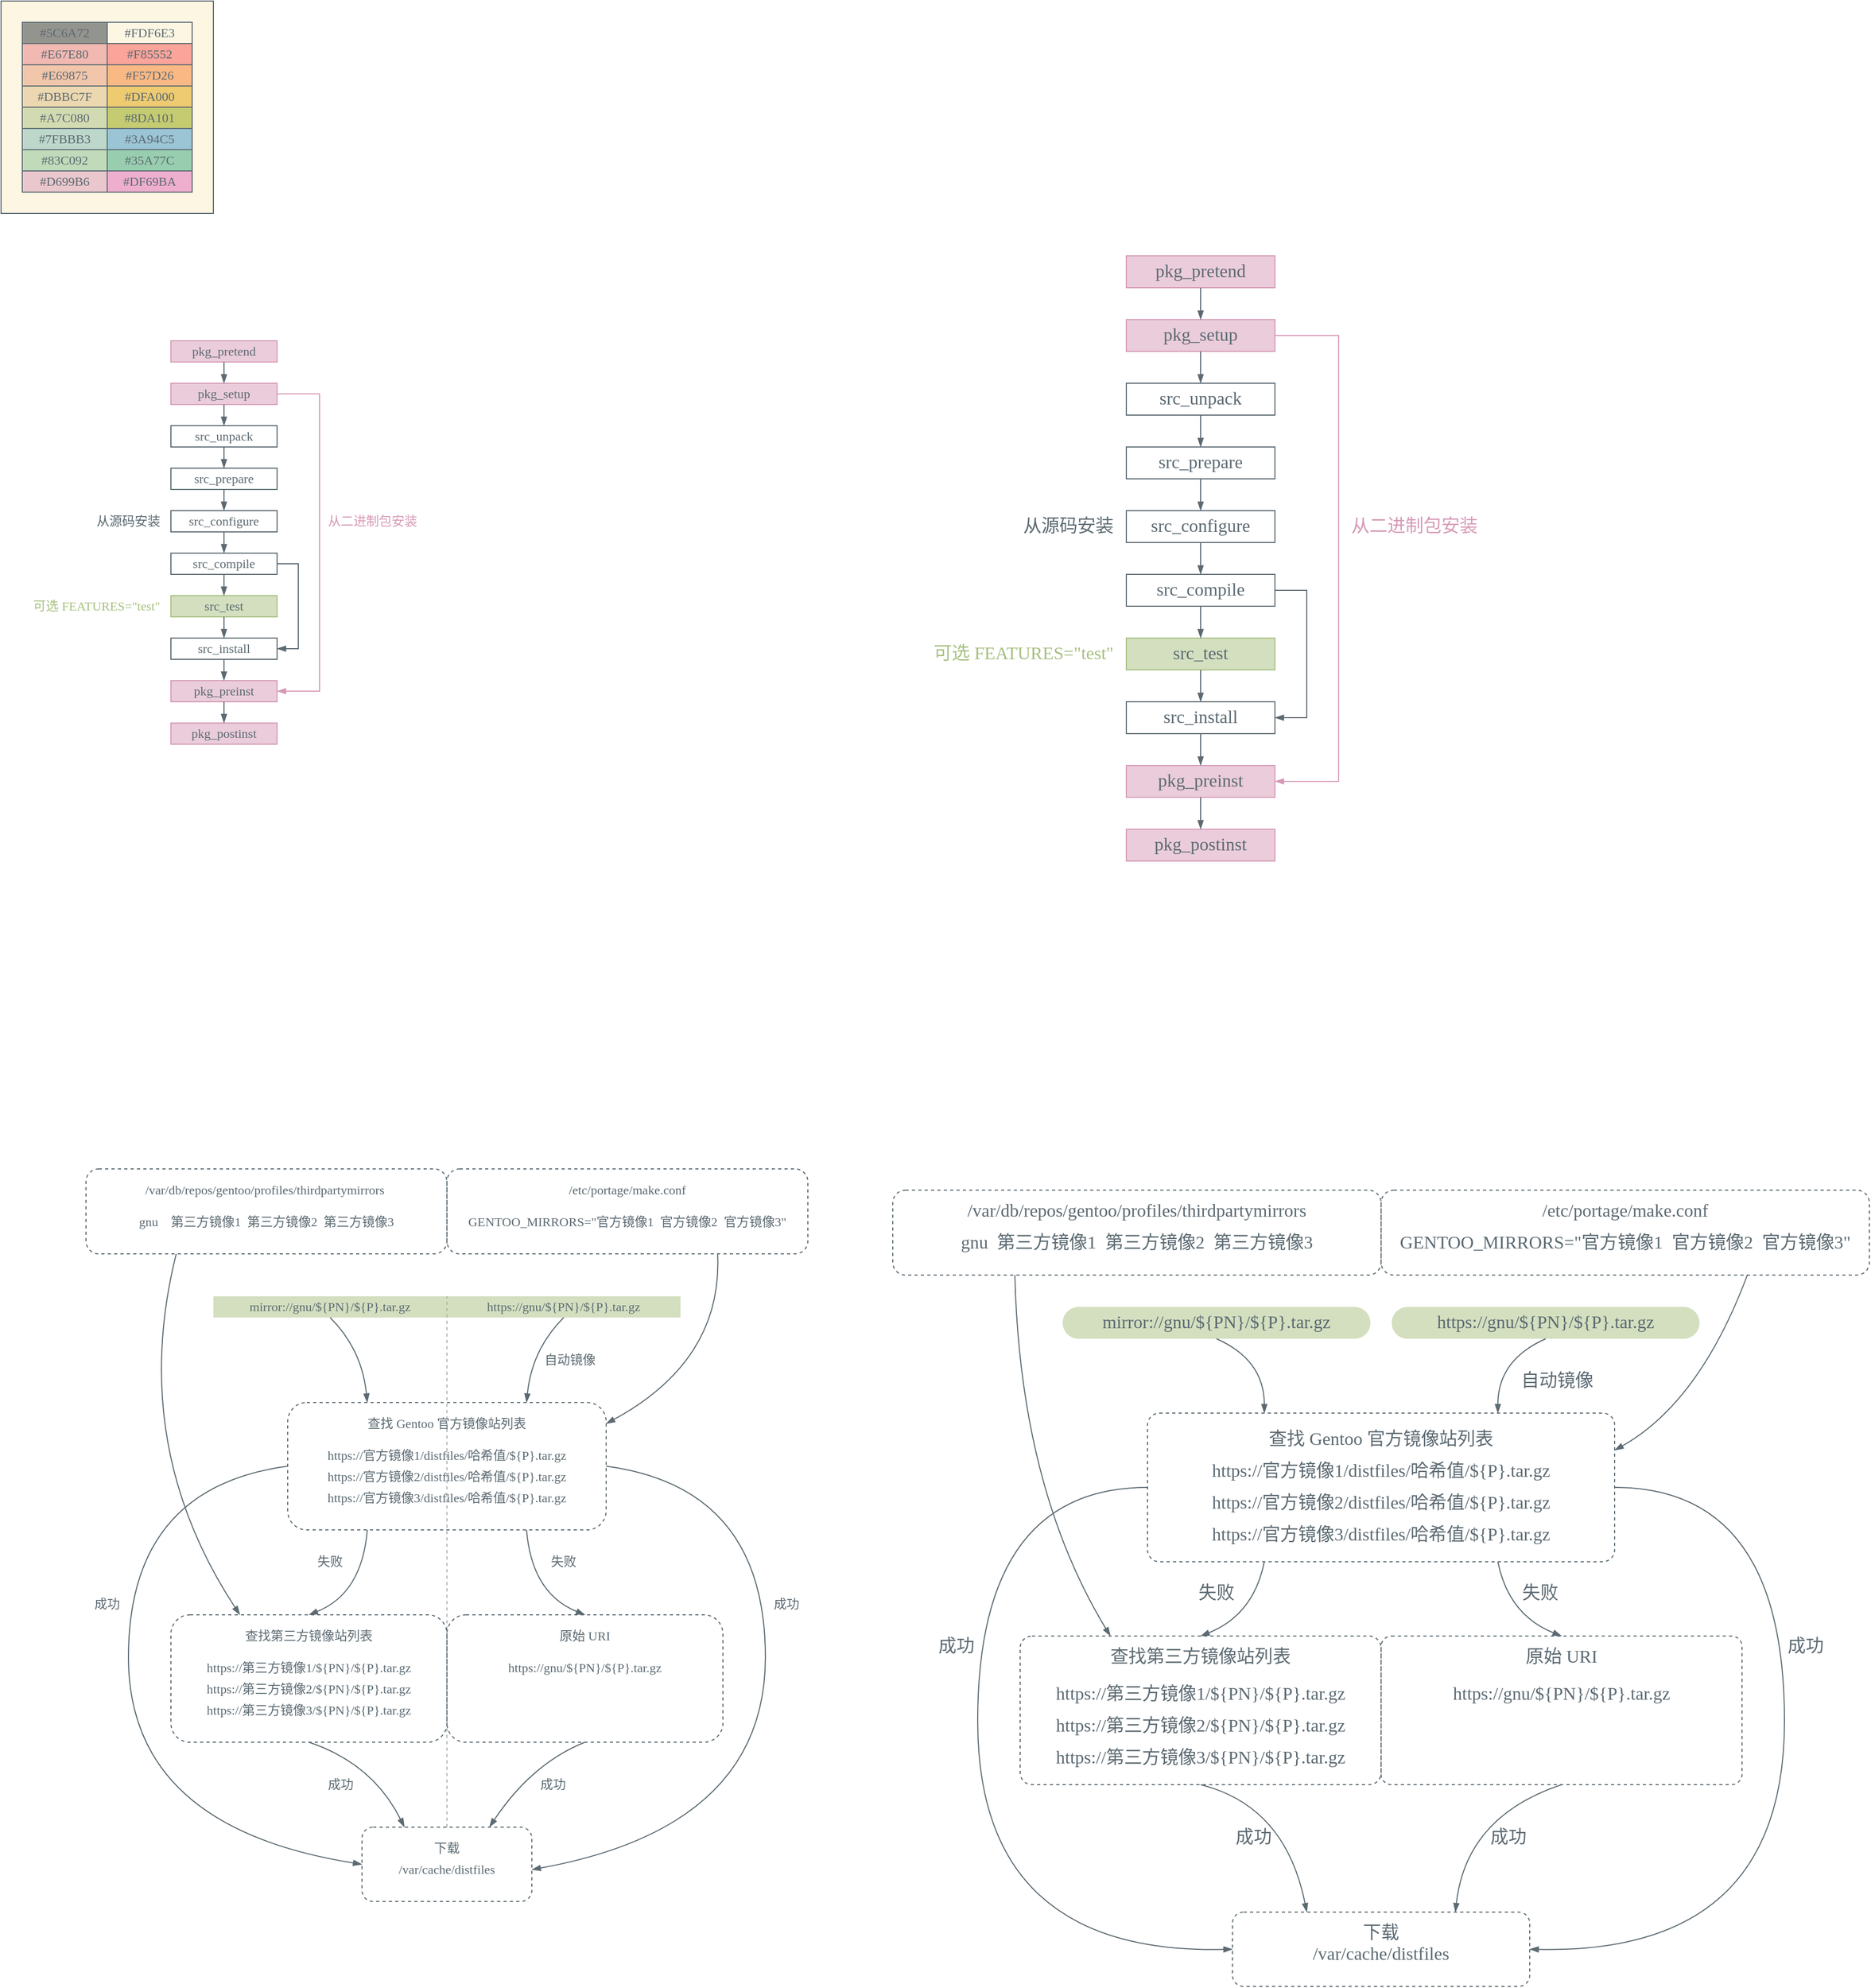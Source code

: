 <mxfile version="28.2.5">
  <diagram name="Page-1" id="5N1QG-RuHGxLHV1p5bVp">
    <mxGraphModel dx="1783" dy="1259" grid="1" gridSize="10" guides="1" tooltips="1" connect="1" arrows="1" fold="1" page="1" pageScale="1" pageWidth="850" pageHeight="1100" math="0" shadow="0">
      <root>
        <mxCell id="0" />
        <mxCell id="1" parent="0" />
        <mxCell id="IIhxucQyxCLIzyVxTza_-41" value="" style="endArrow=none;html=1;rounded=0;dashed=1;strokeColor=#5C6A72;strokeOpacity=50;entryX=0;entryY=0;entryDx=0;entryDy=0;exitX=0.5;exitY=0;exitDx=0;exitDy=0;" parent="1" source="IIhxucQyxCLIzyVxTza_-50" target="IIhxucQyxCLIzyVxTza_-5" edge="1">
          <mxGeometry width="50" height="50" relative="1" as="geometry">
            <mxPoint x="420" y="1680" as="sourcePoint" />
            <mxPoint x="420" y="1280" as="targetPoint" />
          </mxGeometry>
        </mxCell>
        <mxCell id="IIhxucQyxCLIzyVxTza_-61" value="" style="rounded=1;whiteSpace=wrap;html=1;strokeColor=#5C6A72;fillColor=none;dashed=1;" parent="1" vertex="1">
          <mxGeometry x="80" y="1100" width="340" height="80" as="geometry" />
        </mxCell>
        <mxCell id="IIhxucQyxCLIzyVxTza_-60" value="" style="rounded=1;whiteSpace=wrap;html=1;strokeColor=#5C6A72;fillColor=none;dashed=1;" parent="1" vertex="1">
          <mxGeometry x="420" y="1100" width="340" height="80" as="geometry" />
        </mxCell>
        <mxCell id="IIhxucQyxCLIzyVxTza_-50" value="" style="rounded=1;whiteSpace=wrap;html=1;strokeColor=#5C6A72;fillColor=none;dashed=1;" parent="1" vertex="1">
          <mxGeometry x="340" y="1720" width="160" height="70" as="geometry" />
        </mxCell>
        <mxCell id="IIhxucQyxCLIzyVxTza_-45" value="" style="rounded=1;whiteSpace=wrap;html=1;strokeColor=#5C6A72;fillColor=none;dashed=1;" parent="1" vertex="1">
          <mxGeometry x="420" y="1520" width="260" height="120" as="geometry" />
        </mxCell>
        <mxCell id="IIhxucQyxCLIzyVxTza_-44" value="" style="rounded=1;whiteSpace=wrap;html=1;strokeColor=#5C6A72;fillColor=none;dashed=1;" parent="1" vertex="1">
          <mxGeometry x="160" y="1520" width="260" height="120" as="geometry" />
        </mxCell>
        <mxCell id="IIhxucQyxCLIzyVxTza_-40" value="" style="rounded=1;whiteSpace=wrap;html=1;strokeColor=#5C6A72;fillColor=none;dashed=1;" parent="1" vertex="1">
          <mxGeometry x="270" y="1320" width="300" height="120" as="geometry" />
        </mxCell>
        <mxCell id="jQEAlx97gxMPXrZup25E-1" value="" style="rounded=0;whiteSpace=wrap;html=1;strokeWidth=1;fillColor=#FDF6E3;strokeColor=#5C6A72;fontColor=light-dark(#2e3440, #c1c1c1);fillOpacity=100;fontFamily=LXGW WenKai Mono Medium;fillStyle=solid;fontStyle=0;fontSize=12;" parent="1" vertex="1">
          <mxGeometry width="200" height="200" as="geometry" />
        </mxCell>
        <mxCell id="jQEAlx97gxMPXrZup25E-2" value="&lt;font style=&quot;color: rgb(92, 106, 114);&quot;&gt;#E67E80&lt;/font&gt;" style="rounded=0;whiteSpace=wrap;html=1;strokeWidth=1;fillColor=#E67E80;strokeColor=#5C6A72;fontColor=light-dark(#2e3440, #c1c1c1);fillOpacity=50;fontFamily=LXGW WenKai Mono Medium;fillStyle=solid;fontStyle=0;fontSize=12;" parent="1" vertex="1">
          <mxGeometry x="20" y="40" width="80" height="20" as="geometry" />
        </mxCell>
        <mxCell id="jQEAlx97gxMPXrZup25E-3" value="&lt;font style=&quot;color: rgb(92, 106, 114);&quot;&gt;#E69875&lt;/font&gt;" style="rounded=0;whiteSpace=wrap;html=1;strokeWidth=1;fillColor=#E69875;strokeColor=#5C6A72;fontColor=light-dark(#2e3440, #c1c1c1);fillOpacity=50;fontFamily=LXGW WenKai Mono Medium;fillStyle=solid;fontStyle=0;fontSize=12;" parent="1" vertex="1">
          <mxGeometry x="20" y="60" width="80" height="20" as="geometry" />
        </mxCell>
        <mxCell id="jQEAlx97gxMPXrZup25E-4" value="&lt;font style=&quot;color: rgb(92, 106, 114);&quot;&gt;#DBBC7F&lt;/font&gt;" style="rounded=0;whiteSpace=wrap;html=1;strokeWidth=1;fillColor=#DBBC7F;strokeColor=#5C6A72;fontColor=light-dark(#2e3440, #c1c1c1);fillOpacity=50;fontFamily=LXGW WenKai Mono Medium;fillStyle=solid;fontStyle=0;fontSize=12;" parent="1" vertex="1">
          <mxGeometry x="20" y="80" width="80" height="20" as="geometry" />
        </mxCell>
        <mxCell id="jQEAlx97gxMPXrZup25E-5" value="&lt;font style=&quot;color: rgb(92, 106, 114);&quot;&gt;#A7C080&lt;/font&gt;" style="rounded=0;whiteSpace=wrap;html=1;strokeWidth=1;fillColor=#A7C080;strokeColor=#5C6A72;fontColor=light-dark(#2e3440, #c1c1c1);fillOpacity=50;fontFamily=LXGW WenKai Mono Medium;fillStyle=solid;fontStyle=0;fontSize=12;" parent="1" vertex="1">
          <mxGeometry x="20" y="100" width="80" height="20" as="geometry" />
        </mxCell>
        <mxCell id="jQEAlx97gxMPXrZup25E-6" value="&lt;font style=&quot;color: rgb(92, 106, 114);&quot;&gt;#7FBBB3&lt;/font&gt;" style="rounded=0;whiteSpace=wrap;html=1;strokeWidth=1;fillColor=#7FBBB3;strokeColor=#5C6A72;fontColor=light-dark(#2e3440, #c1c1c1);fillOpacity=50;fontFamily=LXGW WenKai Mono Medium;fillStyle=solid;fontStyle=0;fontSize=12;" parent="1" vertex="1">
          <mxGeometry x="20" y="120" width="80" height="20" as="geometry" />
        </mxCell>
        <mxCell id="jQEAlx97gxMPXrZup25E-7" value="&lt;font style=&quot;color: rgb(92, 106, 114);&quot;&gt;#83C092&lt;/font&gt;" style="rounded=0;whiteSpace=wrap;html=1;strokeWidth=1;fillColor=#83C092;strokeColor=#5C6A72;fontColor=light-dark(#2e3440, #c1c1c1);fillOpacity=50;fontFamily=LXGW WenKai Mono Medium;fillStyle=solid;fontStyle=0;fontSize=12;" parent="1" vertex="1">
          <mxGeometry x="20" y="140" width="80" height="20" as="geometry" />
        </mxCell>
        <mxCell id="jQEAlx97gxMPXrZup25E-8" value="&lt;font style=&quot;color: rgb(92, 106, 114);&quot;&gt;#D699B6&lt;/font&gt;" style="rounded=0;whiteSpace=wrap;html=1;strokeWidth=1;fillColor=#D699B6;strokeColor=#5C6A72;fontColor=light-dark(#2e3440, #c1c1c1);fillOpacity=50;fontFamily=LXGW WenKai Mono Medium;fillStyle=solid;fontStyle=0;fontSize=12;" parent="1" vertex="1">
          <mxGeometry x="20" y="160" width="80" height="20" as="geometry" />
        </mxCell>
        <mxCell id="jQEAlx97gxMPXrZup25E-9" value="&lt;font style=&quot;color: rgb(92, 106, 114);&quot;&gt;#F85552&lt;/font&gt;" style="rounded=0;whiteSpace=wrap;html=1;strokeWidth=1;fillColor=#F85552;strokeColor=#5C6A72;fontColor=light-dark(#2e3440, #c1c1c1);fillOpacity=50;fontFamily=LXGW WenKai Mono Medium;fillStyle=solid;fontStyle=0;fontSize=12;" parent="1" vertex="1">
          <mxGeometry x="100" y="40" width="80" height="20" as="geometry" />
        </mxCell>
        <mxCell id="jQEAlx97gxMPXrZup25E-10" value="&lt;font style=&quot;color: rgb(92, 106, 114);&quot;&gt;#F57D26&lt;/font&gt;" style="rounded=0;whiteSpace=wrap;html=1;strokeWidth=1;fillColor=#F57D26;strokeColor=#5C6A72;fontColor=light-dark(#2e3440, #c1c1c1);fillOpacity=50;fontFamily=LXGW WenKai Mono Medium;fillStyle=solid;fontStyle=0;fontSize=12;" parent="1" vertex="1">
          <mxGeometry x="100" y="60" width="80" height="20" as="geometry" />
        </mxCell>
        <mxCell id="jQEAlx97gxMPXrZup25E-11" value="&lt;font style=&quot;color: rgb(92, 106, 114);&quot;&gt;#DFA000&lt;/font&gt;" style="rounded=0;whiteSpace=wrap;html=1;strokeWidth=1;fillColor=#DFA000;strokeColor=#5C6A72;fontColor=light-dark(#2e3440, #c1c1c1);fillOpacity=50;fontFamily=LXGW WenKai Mono Medium;fillStyle=solid;fontStyle=0;fontSize=12;" parent="1" vertex="1">
          <mxGeometry x="100" y="80" width="80" height="20" as="geometry" />
        </mxCell>
        <mxCell id="jQEAlx97gxMPXrZup25E-12" value="&lt;font style=&quot;color: rgb(92, 106, 114);&quot;&gt;#8DA101&lt;/font&gt;" style="rounded=0;whiteSpace=wrap;html=1;strokeWidth=1;fillColor=#8DA101;strokeColor=#5C6A72;fontColor=light-dark(#2e3440, #c1c1c1);fillOpacity=50;fontFamily=LXGW WenKai Mono Medium;fillStyle=solid;fontStyle=0;fontSize=12;" parent="1" vertex="1">
          <mxGeometry x="100" y="100" width="80" height="20" as="geometry" />
        </mxCell>
        <mxCell id="jQEAlx97gxMPXrZup25E-13" value="&lt;font style=&quot;color: rgb(92, 106, 114);&quot;&gt;#3A94C5&lt;/font&gt;" style="rounded=0;whiteSpace=wrap;html=1;strokeWidth=1;fillColor=#3A94C5;strokeColor=#5C6A72;fontColor=light-dark(#2e3440, #c1c1c1);fillOpacity=50;fontFamily=LXGW WenKai Mono Medium;fillStyle=solid;fontStyle=0;fontSize=12;" parent="1" vertex="1">
          <mxGeometry x="100" y="120" width="80" height="20" as="geometry" />
        </mxCell>
        <mxCell id="jQEAlx97gxMPXrZup25E-14" value="&lt;font style=&quot;color: rgb(92, 106, 114);&quot;&gt;#35A77C&lt;/font&gt;" style="rounded=0;whiteSpace=wrap;html=1;strokeWidth=1;fillColor=#35A77C;strokeColor=#5C6A72;fontColor=light-dark(#2e3440, #c1c1c1);fillOpacity=50;fontFamily=LXGW WenKai Mono Medium;fillStyle=solid;fontStyle=0;fontSize=12;" parent="1" vertex="1">
          <mxGeometry x="100" y="140" width="80" height="20" as="geometry" />
        </mxCell>
        <mxCell id="jQEAlx97gxMPXrZup25E-15" value="&lt;font style=&quot;color: rgb(92, 106, 114);&quot;&gt;#DF69BA&lt;/font&gt;" style="rounded=0;whiteSpace=wrap;html=1;strokeWidth=1;fillColor=#DF69BA;strokeColor=#5C6A72;fontColor=light-dark(#2e3440, #c1c1c1);fillOpacity=50;fontFamily=LXGW WenKai Mono Medium;fillStyle=solid;fontStyle=0;fontSize=12;" parent="1" vertex="1">
          <mxGeometry x="100" y="160" width="80" height="20" as="geometry" />
        </mxCell>
        <mxCell id="jQEAlx97gxMPXrZup25E-16" value="&lt;font style=&quot;color: rgb(92, 106, 114);&quot;&gt;#5C6A72&lt;/font&gt;" style="rounded=0;whiteSpace=wrap;html=1;strokeWidth=1;fillColor=#2D353B;strokeColor=#5C6A72;fontColor=light-dark(#2e3440, #c1c1c1);fillOpacity=50;fontFamily=LXGW WenKai Mono Medium;fillStyle=solid;fontStyle=0;fontSize=12;" parent="1" vertex="1">
          <mxGeometry x="20" y="20" width="80" height="20" as="geometry" />
        </mxCell>
        <mxCell id="jQEAlx97gxMPXrZup25E-17" value="&lt;font style=&quot;color: rgb(92, 106, 114);&quot;&gt;#FDF6E3&lt;/font&gt;" style="rounded=0;whiteSpace=wrap;html=1;strokeWidth=1;fillColor=#FDF6E3;strokeColor=#5C6A72;fontColor=light-dark(#2e3440, #c1c1c1);fillOpacity=100;fontFamily=LXGW WenKai Mono Medium;fillStyle=solid;fontStyle=0;fontSize=12;" parent="1" vertex="1">
          <mxGeometry x="100" y="20" width="80" height="20" as="geometry" />
        </mxCell>
        <mxCell id="jQEAlx97gxMPXrZup25E-18" value="&lt;font&gt;pkg_pretend&lt;/font&gt;" style="rounded=0;whiteSpace=wrap;html=1;fillColor=#D699B6;strokeColor=#D699B6;fontFamily=LXGW WenKai Mono Medium;fontColor=#5C6A72;fontSize=12;strokeOpacity=100;fillOpacity=50;" parent="1" vertex="1">
          <mxGeometry x="160" y="320" width="100" height="20" as="geometry" />
        </mxCell>
        <mxCell id="jQEAlx97gxMPXrZup25E-19" value="pkg_setup" style="rounded=0;whiteSpace=wrap;html=1;fillColor=#D699B6;strokeColor=#D699B6;fontFamily=LXGW WenKai Mono Medium;fontColor=#5C6A72;fontSize=12;strokeOpacity=100;fillOpacity=50;" parent="1" vertex="1">
          <mxGeometry x="160" y="360" width="100" height="20" as="geometry" />
        </mxCell>
        <mxCell id="jQEAlx97gxMPXrZup25E-20" value="src_unpack" style="rounded=0;whiteSpace=wrap;html=1;fillColor=none;strokeColor=#5C6A72;fontFamily=LXGW WenKai Mono Medium;fontColor=#5C6A72;fontSize=12;strokeOpacity=100;fillOpacity=50;" parent="1" vertex="1">
          <mxGeometry x="160" y="400" width="100" height="20" as="geometry" />
        </mxCell>
        <mxCell id="jQEAlx97gxMPXrZup25E-21" value="src_prepare" style="rounded=0;whiteSpace=wrap;html=1;fillColor=none;strokeColor=#5C6A72;fontFamily=LXGW WenKai Mono Medium;fontColor=#5C6A72;fontSize=12;strokeOpacity=100;fillOpacity=50;" parent="1" vertex="1">
          <mxGeometry x="160" y="440" width="100" height="20" as="geometry" />
        </mxCell>
        <mxCell id="jQEAlx97gxMPXrZup25E-22" value="src_configure" style="rounded=0;whiteSpace=wrap;html=1;fillColor=none;strokeColor=#5C6A72;fontFamily=LXGW WenKai Mono Medium;fontColor=#5C6A72;fontSize=12;strokeOpacity=100;fillOpacity=50;" parent="1" vertex="1">
          <mxGeometry x="160" y="480" width="100" height="20" as="geometry" />
        </mxCell>
        <mxCell id="jQEAlx97gxMPXrZup25E-23" value="src_compile" style="rounded=0;whiteSpace=wrap;html=1;fillColor=none;strokeColor=#5C6A72;fontFamily=LXGW WenKai Mono Medium;fontColor=#5C6A72;fontSize=12;strokeOpacity=100;fillOpacity=50;" parent="1" vertex="1">
          <mxGeometry x="160" y="520" width="100" height="20" as="geometry" />
        </mxCell>
        <mxCell id="jQEAlx97gxMPXrZup25E-24" value="src_test" style="rounded=0;whiteSpace=wrap;html=1;fillColor=#A7C080;strokeColor=#A7C080;fontFamily=LXGW WenKai Mono Medium;fontColor=#5C6A72;fontSize=12;strokeOpacity=100;fillOpacity=50;" parent="1" vertex="1">
          <mxGeometry x="160" y="560" width="100" height="20" as="geometry" />
        </mxCell>
        <mxCell id="jQEAlx97gxMPXrZup25E-25" value="src_install" style="rounded=0;whiteSpace=wrap;html=1;fillColor=none;strokeColor=#5C6A72;fontFamily=LXGW WenKai Mono Medium;fontColor=#5C6A72;fontSize=12;strokeOpacity=100;fillOpacity=50;" parent="1" vertex="1">
          <mxGeometry x="160" y="600" width="100" height="20" as="geometry" />
        </mxCell>
        <mxCell id="jQEAlx97gxMPXrZup25E-26" value="pkg_preinst" style="rounded=0;whiteSpace=wrap;html=1;fillColor=#D699B6;strokeColor=#D699B6;fontFamily=LXGW WenKai Mono Medium;fontColor=#5C6A72;fontSize=12;strokeOpacity=100;fillOpacity=50;" parent="1" vertex="1">
          <mxGeometry x="160" y="640" width="100" height="20" as="geometry" />
        </mxCell>
        <mxCell id="jQEAlx97gxMPXrZup25E-27" value="pkg_postinst" style="rounded=0;whiteSpace=wrap;html=1;fillColor=#D699B6;strokeColor=#D699B6;fontFamily=LXGW WenKai Mono Medium;fontColor=#5C6A72;fontSize=12;strokeOpacity=100;fillOpacity=50;" parent="1" vertex="1">
          <mxGeometry x="160" y="680" width="100" height="20" as="geometry" />
        </mxCell>
        <mxCell id="jQEAlx97gxMPXrZup25E-28" value="" style="endArrow=blockThin;html=1;rounded=0;strokeColor=#5C6A72;endFill=1;exitX=0.5;exitY=1;exitDx=0;exitDy=0;entryX=0.5;entryY=0;entryDx=0;entryDy=0;fontFamily=LXGW WenKai Mono Medium;" parent="1" source="jQEAlx97gxMPXrZup25E-18" target="jQEAlx97gxMPXrZup25E-19" edge="1">
          <mxGeometry width="50" height="50" relative="1" as="geometry">
            <mxPoint x="130" y="520" as="sourcePoint" />
            <mxPoint x="180" y="470" as="targetPoint" />
          </mxGeometry>
        </mxCell>
        <mxCell id="jQEAlx97gxMPXrZup25E-32" value="" style="endArrow=blockThin;html=1;rounded=0;strokeColor=#5C6A72;endFill=1;exitX=0.5;exitY=1;exitDx=0;exitDy=0;entryX=0.5;entryY=0;entryDx=0;entryDy=0;fontFamily=LXGW WenKai Mono Medium;" parent="1" source="jQEAlx97gxMPXrZup25E-23" target="jQEAlx97gxMPXrZup25E-24" edge="1">
          <mxGeometry width="50" height="50" relative="1" as="geometry">
            <mxPoint x="440" y="280" as="sourcePoint" />
            <mxPoint x="440" y="400" as="targetPoint" />
          </mxGeometry>
        </mxCell>
        <mxCell id="jQEAlx97gxMPXrZup25E-33" value="" style="endArrow=blockThin;html=1;rounded=0;strokeColor=#5C6A72;endFill=1;exitX=0.5;exitY=1;exitDx=0;exitDy=0;entryX=0.5;entryY=0;entryDx=0;entryDy=0;fontFamily=LXGW WenKai Mono Medium;" parent="1" source="jQEAlx97gxMPXrZup25E-22" target="jQEAlx97gxMPXrZup25E-23" edge="1">
          <mxGeometry width="50" height="50" relative="1" as="geometry">
            <mxPoint x="430" y="300" as="sourcePoint" />
            <mxPoint x="430" y="420" as="targetPoint" />
          </mxGeometry>
        </mxCell>
        <mxCell id="jQEAlx97gxMPXrZup25E-34" value="" style="endArrow=blockThin;html=1;rounded=0;strokeColor=#5C6A72;endFill=1;exitX=0.5;exitY=1;exitDx=0;exitDy=0;entryX=0.5;entryY=0;entryDx=0;entryDy=0;fontFamily=LXGW WenKai Mono Medium;" parent="1" source="jQEAlx97gxMPXrZup25E-21" target="jQEAlx97gxMPXrZup25E-22" edge="1">
          <mxGeometry width="50" height="50" relative="1" as="geometry">
            <mxPoint x="420" y="310" as="sourcePoint" />
            <mxPoint x="420" y="430" as="targetPoint" />
          </mxGeometry>
        </mxCell>
        <mxCell id="jQEAlx97gxMPXrZup25E-35" value="" style="endArrow=blockThin;html=1;rounded=0;strokeColor=#5C6A72;endFill=1;exitX=0.5;exitY=1;exitDx=0;exitDy=0;entryX=0.5;entryY=0;entryDx=0;entryDy=0;fontFamily=LXGW WenKai Mono Medium;" parent="1" source="jQEAlx97gxMPXrZup25E-20" target="jQEAlx97gxMPXrZup25E-21" edge="1">
          <mxGeometry width="50" height="50" relative="1" as="geometry">
            <mxPoint x="400" y="250" as="sourcePoint" />
            <mxPoint x="400" y="370" as="targetPoint" />
          </mxGeometry>
        </mxCell>
        <mxCell id="jQEAlx97gxMPXrZup25E-36" value="" style="endArrow=blockThin;html=1;rounded=0;strokeColor=#5C6A72;endFill=1;exitX=0.5;exitY=1;exitDx=0;exitDy=0;entryX=0.5;entryY=0;entryDx=0;entryDy=0;fontFamily=LXGW WenKai Mono Medium;" parent="1" source="jQEAlx97gxMPXrZup25E-19" target="jQEAlx97gxMPXrZup25E-20" edge="1">
          <mxGeometry width="50" height="50" relative="1" as="geometry">
            <mxPoint x="390" y="260" as="sourcePoint" />
            <mxPoint x="390" y="380" as="targetPoint" />
          </mxGeometry>
        </mxCell>
        <mxCell id="jQEAlx97gxMPXrZup25E-37" value="" style="endArrow=blockThin;html=1;rounded=0;strokeColor=#5C6A72;endFill=1;exitX=0.5;exitY=1;exitDx=0;exitDy=0;entryX=0.5;entryY=0;entryDx=0;entryDy=0;fontFamily=LXGW WenKai Mono Medium;" parent="1" source="jQEAlx97gxMPXrZup25E-26" target="jQEAlx97gxMPXrZup25E-27" edge="1">
          <mxGeometry width="50" height="50" relative="1" as="geometry">
            <mxPoint x="459.17" y="500" as="sourcePoint" />
            <mxPoint x="459.17" y="620" as="targetPoint" />
          </mxGeometry>
        </mxCell>
        <mxCell id="jQEAlx97gxMPXrZup25E-38" value="" style="endArrow=blockThin;html=1;rounded=0;strokeColor=#5C6A72;endFill=1;exitX=0.5;exitY=1;exitDx=0;exitDy=0;entryX=0.5;entryY=0;entryDx=0;entryDy=0;fontFamily=LXGW WenKai Mono Medium;" parent="1" source="jQEAlx97gxMPXrZup25E-25" target="jQEAlx97gxMPXrZup25E-26" edge="1">
          <mxGeometry width="50" height="50" relative="1" as="geometry">
            <mxPoint x="449.17" y="510" as="sourcePoint" />
            <mxPoint x="449.17" y="630" as="targetPoint" />
          </mxGeometry>
        </mxCell>
        <mxCell id="jQEAlx97gxMPXrZup25E-39" value="" style="endArrow=blockThin;html=1;rounded=0;strokeColor=#5C6A72;endFill=1;exitX=0.5;exitY=1;exitDx=0;exitDy=0;entryX=0.5;entryY=0;entryDx=0;entryDy=0;fontFamily=LXGW WenKai Mono Medium;" parent="1" source="jQEAlx97gxMPXrZup25E-24" target="jQEAlx97gxMPXrZup25E-25" edge="1">
          <mxGeometry width="50" height="50" relative="1" as="geometry">
            <mxPoint x="429.17" y="450" as="sourcePoint" />
            <mxPoint x="429.17" y="570" as="targetPoint" />
          </mxGeometry>
        </mxCell>
        <mxCell id="jQEAlx97gxMPXrZup25E-42" value="" style="endArrow=blockThin;html=1;rounded=0;strokeColor=#D699B6;endFill=1;exitX=1;exitY=0.5;exitDx=0;exitDy=0;entryX=1;entryY=0.5;entryDx=0;entryDy=0;fontFamily=LXGW WenKai Mono Medium;" parent="1" source="jQEAlx97gxMPXrZup25E-19" target="jQEAlx97gxMPXrZup25E-26" edge="1">
          <mxGeometry width="50" height="50" relative="1" as="geometry">
            <mxPoint x="300" y="370" as="sourcePoint" />
            <mxPoint x="490" y="480" as="targetPoint" />
            <Array as="points">
              <mxPoint x="300" y="370" />
              <mxPoint x="300" y="510" />
              <mxPoint x="300" y="650" />
            </Array>
          </mxGeometry>
        </mxCell>
        <mxCell id="jQEAlx97gxMPXrZup25E-43" value="&lt;span style=&quot;text-wrap-mode: nowrap;&quot;&gt;从二进制包安装&lt;/span&gt;" style="rounded=0;whiteSpace=wrap;html=1;fillColor=none;strokeColor=none;fontFamily=LXGW WenKai Mono Medium;fontColor=#D699B6;fontSize=12;strokeOpacity=100;fillOpacity=50;" parent="1" vertex="1">
          <mxGeometry x="300" y="480" width="100" height="20" as="geometry" />
        </mxCell>
        <mxCell id="jQEAlx97gxMPXrZup25E-44" value="&lt;span style=&quot;text-wrap-mode: nowrap;&quot;&gt;从源码安装&lt;/span&gt;" style="rounded=0;whiteSpace=wrap;html=1;fillColor=none;strokeColor=none;fontFamily=LXGW WenKai Mono Medium;fontColor=#5C6A72;fontSize=12;strokeOpacity=100;fillOpacity=50;" parent="1" vertex="1">
          <mxGeometry x="80" y="480" width="80" height="20" as="geometry" />
        </mxCell>
        <mxCell id="jQEAlx97gxMPXrZup25E-46" value="" style="endArrow=blockThin;html=1;rounded=0;strokeColor=#5C6A72;endFill=1;exitX=1;exitY=0.5;exitDx=0;exitDy=0;entryX=1;entryY=0.5;entryDx=0;entryDy=0;fontFamily=LXGW WenKai Mono Medium;" parent="1" source="jQEAlx97gxMPXrZup25E-23" target="jQEAlx97gxMPXrZup25E-25" edge="1">
          <mxGeometry width="50" height="50" relative="1" as="geometry">
            <mxPoint x="140" y="530" as="sourcePoint" />
            <mxPoint x="140" y="620" as="targetPoint" />
            <Array as="points">
              <mxPoint x="280" y="530" />
              <mxPoint x="280" y="610" />
            </Array>
          </mxGeometry>
        </mxCell>
        <mxCell id="jQEAlx97gxMPXrZup25E-48" value="&lt;span style=&quot;text-wrap-mode: nowrap;&quot;&gt;可选&amp;nbsp;&lt;/span&gt;&lt;span style=&quot;text-wrap-mode: nowrap;&quot;&gt;&lt;font face=&quot;LXGW WenKai Mono Medium&quot;&gt;FEATURES=&quot;test&quot;&lt;/font&gt;&lt;/span&gt;" style="rounded=0;whiteSpace=wrap;html=1;fillColor=none;strokeColor=none;fontFamily=LXGW WenKai Mono Medium;fontColor=#A7C080;fontSize=12;strokeOpacity=100;fillOpacity=50;align=center;" parent="1" vertex="1">
          <mxGeometry x="20" y="560" width="140" height="20" as="geometry" />
        </mxCell>
        <mxCell id="IIhxucQyxCLIzyVxTza_-4" value="mirror://gnu/${PN}/${P}.tar.gz" style="rounded=0;whiteSpace=wrap;html=1;fillColor=#A7C080;strokeColor=none;fontFamily=LXGW WenKai Mono Medium;fontColor=#5C6A72;fontSize=12;strokeOpacity=100;fillOpacity=50;align=center;" parent="1" vertex="1">
          <mxGeometry x="200" y="1220" width="220" height="20" as="geometry" />
        </mxCell>
        <mxCell id="IIhxucQyxCLIzyVxTza_-5" value="https://gnu/${PN}/${P}.tar.gz" style="rounded=0;whiteSpace=wrap;html=1;fillColor=#A7C080;strokeColor=none;fontFamily=LXGW WenKai Mono Medium;fontColor=#5C6A72;fontSize=12;strokeOpacity=100;fillOpacity=50;align=center;" parent="1" vertex="1">
          <mxGeometry x="420" y="1220" width="220" height="20" as="geometry" />
        </mxCell>
        <mxCell id="IIhxucQyxCLIzyVxTza_-6" value="查找 Gentoo 官方镜像站列表" style="rounded=0;whiteSpace=wrap;html=1;fillColor=none;strokeColor=none;fontFamily=LXGW WenKai Mono Medium;fontColor=#5C6A72;fontSize=12;strokeOpacity=100;fillOpacity=50;align=center;" parent="1" vertex="1">
          <mxGeometry x="270" y="1330" width="300" height="20" as="geometry" />
        </mxCell>
        <mxCell id="IIhxucQyxCLIzyVxTza_-8" value="/etc/portage/make.conf" style="rounded=0;whiteSpace=wrap;html=1;fillColor=none;strokeColor=none;fontFamily=LXGW WenKai Mono Medium;fontColor=#5C6A72;fontSize=12;strokeOpacity=100;fillOpacity=50;" parent="1" vertex="1">
          <mxGeometry x="420" y="1110" width="340" height="20" as="geometry" />
        </mxCell>
        <mxCell id="IIhxucQyxCLIzyVxTza_-10" value="GENTOO_MIRRORS=&quot;官方镜像1&amp;nbsp; 官方镜像2&amp;nbsp; 官方镜像3&quot;" style="rounded=0;whiteSpace=wrap;html=1;fillColor=none;strokeColor=none;fontFamily=LXGW WenKai Mono Medium;fontColor=#5C6A72;fontSize=12;strokeOpacity=100;fillOpacity=50;" parent="1" vertex="1">
          <mxGeometry x="420" y="1140" width="340" height="20" as="geometry" />
        </mxCell>
        <mxCell id="IIhxucQyxCLIzyVxTza_-11" value="/var/db/repos/gentoo/profiles/thirdpartymirrors&amp;nbsp;" style="rounded=0;whiteSpace=wrap;html=1;fillColor=none;strokeColor=none;fontFamily=LXGW WenKai Mono Medium;fontColor=#5C6A72;fontSize=12;strokeOpacity=100;fillOpacity=50;" parent="1" vertex="1">
          <mxGeometry x="80" y="1110" width="340" height="20" as="geometry" />
        </mxCell>
        <mxCell id="IIhxucQyxCLIzyVxTza_-12" value="查找第三方镜像站列表" style="rounded=0;whiteSpace=wrap;html=1;fillColor=none;strokeColor=none;fontFamily=LXGW WenKai Mono Medium;fontColor=#5C6A72;fontSize=12;strokeOpacity=100;fillOpacity=50;align=center;" parent="1" vertex="1">
          <mxGeometry x="160" y="1530" width="260" height="20" as="geometry" />
        </mxCell>
        <mxCell id="IIhxucQyxCLIzyVxTza_-13" value="下载" style="rounded=0;whiteSpace=wrap;html=1;fillColor=none;strokeColor=none;fontFamily=LXGW WenKai Mono Medium;fontColor=#5C6A72;fontSize=12;strokeOpacity=100;fillOpacity=50;" parent="1" vertex="1">
          <mxGeometry x="340" y="1730" width="160" height="20" as="geometry" />
        </mxCell>
        <mxCell id="IIhxucQyxCLIzyVxTza_-14" value="原始 URI" style="rounded=0;whiteSpace=wrap;html=1;fillColor=none;strokeColor=none;fontFamily=LXGW WenKai Mono Medium;fontColor=#5C6A72;fontSize=12;strokeOpacity=100;fillOpacity=50;align=center;" parent="1" vertex="1">
          <mxGeometry x="420" y="1530" width="260" height="20" as="geometry" />
        </mxCell>
        <mxCell id="IIhxucQyxCLIzyVxTza_-16" value="/var/cache/distfiles" style="rounded=0;whiteSpace=wrap;html=1;fillColor=none;strokeColor=none;fontFamily=LXGW WenKai Mono Medium;fontColor=#5C6A72;fontSize=12;strokeOpacity=100;fillOpacity=50;align=center;" parent="1" vertex="1">
          <mxGeometry x="340" y="1750" width="160" height="20" as="geometry" />
        </mxCell>
        <mxCell id="IIhxucQyxCLIzyVxTza_-21" value="https://gnu/${PN}/${P}.tar.gz" style="rounded=0;whiteSpace=wrap;html=1;fillColor=none;strokeColor=none;fontFamily=LXGW WenKai Mono Medium;fontColor=#5C6A72;fontSize=12;strokeOpacity=100;fillOpacity=50;align=center;" parent="1" vertex="1">
          <mxGeometry x="420" y="1560" width="260" height="20" as="geometry" />
        </mxCell>
        <mxCell id="IIhxucQyxCLIzyVxTza_-23" value="gnu&amp;nbsp; &amp;nbsp; 第三方镜像1&amp;nbsp; 第三方镜像2&amp;nbsp; 第三方镜像3" style="rounded=0;whiteSpace=wrap;html=1;fillColor=none;strokeColor=none;fontFamily=LXGW WenKai Mono Medium;fontColor=#5C6A72;fontSize=12;strokeOpacity=100;fillOpacity=50;" parent="1" vertex="1">
          <mxGeometry x="80" y="1140" width="340" height="20" as="geometry" />
        </mxCell>
        <mxCell id="IIhxucQyxCLIzyVxTza_-24" value="https://官方镜像1/distfiles/哈希值/${P}.tar.gz" style="rounded=0;whiteSpace=wrap;html=1;fillColor=none;strokeColor=none;fontFamily=LXGW WenKai Mono Medium;fontColor=#5C6A72;fontSize=12;strokeOpacity=100;fillOpacity=50;align=center;" parent="1" vertex="1">
          <mxGeometry x="270" y="1360" width="300" height="20" as="geometry" />
        </mxCell>
        <mxCell id="IIhxucQyxCLIzyVxTza_-25" value="https://官方镜像2/distfiles/哈希值/${P}.tar.gz" style="rounded=0;whiteSpace=wrap;html=1;fillColor=none;strokeColor=none;fontFamily=LXGW WenKai Mono Medium;fontColor=#5C6A72;fontSize=12;strokeOpacity=100;fillOpacity=50;align=center;" parent="1" vertex="1">
          <mxGeometry x="270" y="1380" width="300" height="20" as="geometry" />
        </mxCell>
        <mxCell id="IIhxucQyxCLIzyVxTza_-26" value="https://官方镜像3/distfiles/哈希值/${P}.tar.gz" style="rounded=0;whiteSpace=wrap;html=1;fillColor=none;strokeColor=none;fontFamily=LXGW WenKai Mono Medium;fontColor=#5C6A72;fontSize=12;strokeOpacity=100;fillOpacity=50;align=center;" parent="1" vertex="1">
          <mxGeometry x="270" y="1400" width="300" height="20" as="geometry" />
        </mxCell>
        <mxCell id="IIhxucQyxCLIzyVxTza_-27" value="https://第三方镜像1/${PN}/${P}.tar.gz" style="rounded=0;whiteSpace=wrap;html=1;fillColor=none;strokeColor=none;fontFamily=LXGW WenKai Mono Medium;fontColor=#5C6A72;fontSize=12;strokeOpacity=100;fillOpacity=50;align=center;" parent="1" vertex="1">
          <mxGeometry x="160" y="1560" width="260" height="20" as="geometry" />
        </mxCell>
        <mxCell id="IIhxucQyxCLIzyVxTza_-30" value="https://第三方镜像2/${PN}/${P}.tar.gz" style="rounded=0;whiteSpace=wrap;html=1;fillColor=none;strokeColor=none;fontFamily=LXGW WenKai Mono Medium;fontColor=#5C6A72;fontSize=12;strokeOpacity=100;fillOpacity=50;align=center;" parent="1" vertex="1">
          <mxGeometry x="160" y="1580" width="260" height="20" as="geometry" />
        </mxCell>
        <mxCell id="IIhxucQyxCLIzyVxTza_-31" value="https://第三方镜像3/${PN}/${P}.tar.gz" style="rounded=0;whiteSpace=wrap;html=1;fillColor=none;strokeColor=none;fontFamily=LXGW WenKai Mono Medium;fontColor=#5C6A72;fontSize=12;strokeOpacity=100;fillOpacity=50;align=center;" parent="1" vertex="1">
          <mxGeometry x="160" y="1600" width="260" height="20" as="geometry" />
        </mxCell>
        <mxCell id="IIhxucQyxCLIzyVxTza_-37" value="" style="curved=1;endArrow=blockThin;rounded=0;exitX=0.5;exitY=1;exitDx=0;exitDy=0;labelBackgroundColor=none;fontColor=#5C6A72;strokeColor=#5C6A72;endFill=1;entryX=0.25;entryY=0;entryDx=0;entryDy=0;" parent="1" source="IIhxucQyxCLIzyVxTza_-4" target="IIhxucQyxCLIzyVxTza_-40" edge="1">
          <mxGeometry width="50" height="50" relative="1" as="geometry">
            <mxPoint x="220" y="1290" as="sourcePoint" />
            <mxPoint x="220" y="1320" as="targetPoint" />
            <Array as="points">
              <mxPoint x="340" y="1270" />
            </Array>
          </mxGeometry>
        </mxCell>
        <mxCell id="IIhxucQyxCLIzyVxTza_-42" value="" style="curved=1;endArrow=blockThin;rounded=0;exitX=0.5;exitY=1;exitDx=0;exitDy=0;labelBackgroundColor=none;fontColor=#5C6A72;strokeColor=#5C6A72;endFill=1;entryX=0.75;entryY=0;entryDx=0;entryDy=0;" parent="1" source="IIhxucQyxCLIzyVxTza_-5" target="IIhxucQyxCLIzyVxTza_-40" edge="1">
          <mxGeometry width="50" height="50" relative="1" as="geometry">
            <mxPoint x="475" y="1270" as="sourcePoint" />
            <mxPoint x="470" y="1290" as="targetPoint" />
            <Array as="points">
              <mxPoint x="500" y="1270" />
            </Array>
          </mxGeometry>
        </mxCell>
        <mxCell id="IIhxucQyxCLIzyVxTza_-43" value="自动镜像" style="rounded=0;whiteSpace=wrap;html=1;fillColor=none;strokeColor=none;fontFamily=LXGW WenKai Mono Medium;fontColor=#5C6A72;fontSize=12;strokeOpacity=100;fillOpacity=50;align=left;" parent="1" vertex="1">
          <mxGeometry x="510" y="1270" width="80" height="20" as="geometry" />
        </mxCell>
        <mxCell id="IIhxucQyxCLIzyVxTza_-46" value="" style="curved=1;endArrow=blockThin;rounded=0;exitX=0.25;exitY=1;exitDx=0;exitDy=0;labelBackgroundColor=none;fontColor=#5C6A72;strokeColor=#5C6A72;endFill=1;entryX=0.5;entryY=0;entryDx=0;entryDy=0;" parent="1" source="IIhxucQyxCLIzyVxTza_-40" target="IIhxucQyxCLIzyVxTza_-44" edge="1">
          <mxGeometry width="50" height="50" relative="1" as="geometry">
            <mxPoint x="300" y="1470" as="sourcePoint" />
            <mxPoint x="335" y="1550" as="targetPoint" />
            <Array as="points">
              <mxPoint x="340" y="1500" />
            </Array>
          </mxGeometry>
        </mxCell>
        <mxCell id="IIhxucQyxCLIzyVxTza_-47" value="" style="curved=1;endArrow=blockThin;rounded=0;exitX=0.75;exitY=1;exitDx=0;exitDy=0;labelBackgroundColor=none;fontColor=#5C6A72;strokeColor=#5C6A72;endFill=1;entryX=0.5;entryY=0;entryDx=0;entryDy=0;" parent="1" source="IIhxucQyxCLIzyVxTza_-40" target="IIhxucQyxCLIzyVxTza_-45" edge="1">
          <mxGeometry width="50" height="50" relative="1" as="geometry">
            <mxPoint x="405" y="1470" as="sourcePoint" />
            <mxPoint x="330" y="1550" as="targetPoint" />
            <Array as="points">
              <mxPoint x="500" y="1500" />
            </Array>
          </mxGeometry>
        </mxCell>
        <mxCell id="IIhxucQyxCLIzyVxTza_-48" value="失败" style="rounded=0;whiteSpace=wrap;html=1;fillColor=none;strokeColor=none;fontFamily=LXGW WenKai Mono Medium;fontColor=#5C6A72;fontSize=12;strokeOpacity=100;fillOpacity=50;align=center;" parent="1" vertex="1">
          <mxGeometry x="290" y="1460" width="40" height="20" as="geometry" />
        </mxCell>
        <mxCell id="IIhxucQyxCLIzyVxTza_-49" value="失败" style="rounded=0;whiteSpace=wrap;html=1;fillColor=none;strokeColor=none;fontFamily=LXGW WenKai Mono Medium;fontColor=#5C6A72;fontSize=12;strokeOpacity=100;fillOpacity=50;align=center;" parent="1" vertex="1">
          <mxGeometry x="510" y="1460" width="40" height="20" as="geometry" />
        </mxCell>
        <mxCell id="IIhxucQyxCLIzyVxTza_-52" value="" style="curved=1;endArrow=blockThin;rounded=0;exitX=0;exitY=0;exitDx=0;exitDy=0;labelBackgroundColor=none;fontColor=#5C6A72;strokeColor=#5C6A72;endFill=1;entryX=0;entryY=0.5;entryDx=0;entryDy=0;" parent="1" source="IIhxucQyxCLIzyVxTza_-25" target="IIhxucQyxCLIzyVxTza_-50" edge="1">
          <mxGeometry width="50" height="50" relative="1" as="geometry">
            <mxPoint x="225" y="1380" as="sourcePoint" />
            <mxPoint x="190" y="1460" as="targetPoint" />
            <Array as="points">
              <mxPoint x="120" y="1400" />
              <mxPoint x="120" y="1720" />
            </Array>
          </mxGeometry>
        </mxCell>
        <mxCell id="IIhxucQyxCLIzyVxTza_-53" value="" style="curved=1;endArrow=blockThin;rounded=0;exitX=0.5;exitY=1;exitDx=0;exitDy=0;labelBackgroundColor=none;fontColor=#5C6A72;strokeColor=#5C6A72;endFill=1;entryX=0.75;entryY=0;entryDx=0;entryDy=0;" parent="1" source="IIhxucQyxCLIzyVxTza_-45" target="IIhxucQyxCLIzyVxTza_-50" edge="1">
          <mxGeometry width="50" height="50" relative="1" as="geometry">
            <mxPoint x="605" y="1670" as="sourcePoint" />
            <mxPoint x="550" y="1750" as="targetPoint" />
            <Array as="points">
              <mxPoint x="500" y="1660" />
            </Array>
          </mxGeometry>
        </mxCell>
        <mxCell id="IIhxucQyxCLIzyVxTza_-54" value="" style="curved=1;endArrow=blockThin;rounded=0;exitX=0.5;exitY=1;exitDx=0;exitDy=0;labelBackgroundColor=none;fontColor=#5C6A72;strokeColor=#5C6A72;endFill=1;entryX=0.25;entryY=0;entryDx=0;entryDy=0;" parent="1" source="IIhxucQyxCLIzyVxTza_-44" target="IIhxucQyxCLIzyVxTza_-50" edge="1">
          <mxGeometry width="50" height="50" relative="1" as="geometry">
            <mxPoint x="325" y="1650" as="sourcePoint" />
            <mxPoint x="270" y="1730" as="targetPoint" />
            <Array as="points">
              <mxPoint x="350" y="1660" />
            </Array>
          </mxGeometry>
        </mxCell>
        <mxCell id="IIhxucQyxCLIzyVxTza_-55" value="成功" style="rounded=0;whiteSpace=wrap;html=1;fillColor=none;strokeColor=none;fontFamily=LXGW WenKai Mono Medium;fontColor=#5C6A72;fontSize=12;strokeOpacity=100;fillOpacity=50;align=center;" parent="1" vertex="1">
          <mxGeometry x="80" y="1500" width="40" height="20" as="geometry" />
        </mxCell>
        <mxCell id="IIhxucQyxCLIzyVxTza_-56" value="" style="curved=1;endArrow=blockThin;rounded=0;exitX=1;exitY=0;exitDx=0;exitDy=0;labelBackgroundColor=none;fontColor=#5C6A72;strokeColor=#5C6A72;endFill=1;entryX=1;entryY=0.5;entryDx=0;entryDy=0;" parent="1" source="IIhxucQyxCLIzyVxTza_-25" target="IIhxucQyxCLIzyVxTza_-16" edge="1">
          <mxGeometry width="50" height="50" relative="1" as="geometry">
            <mxPoint x="600" y="1670" as="sourcePoint" />
            <mxPoint x="510" y="1750" as="targetPoint" />
            <Array as="points">
              <mxPoint x="720" y="1400" />
              <mxPoint x="720" y="1720" />
            </Array>
          </mxGeometry>
        </mxCell>
        <mxCell id="IIhxucQyxCLIzyVxTza_-57" value="成功" style="rounded=0;whiteSpace=wrap;html=1;fillColor=none;strokeColor=none;fontFamily=LXGW WenKai Mono Medium;fontColor=#5C6A72;fontSize=12;strokeOpacity=100;fillOpacity=50;align=center;" parent="1" vertex="1">
          <mxGeometry x="720" y="1500" width="40" height="20" as="geometry" />
        </mxCell>
        <mxCell id="IIhxucQyxCLIzyVxTza_-58" value="成功" style="rounded=0;whiteSpace=wrap;html=1;fillColor=none;strokeColor=none;fontFamily=LXGW WenKai Mono Medium;fontColor=#5C6A72;fontSize=12;strokeOpacity=100;fillOpacity=50;align=center;" parent="1" vertex="1">
          <mxGeometry x="500" y="1670" width="40" height="20" as="geometry" />
        </mxCell>
        <mxCell id="IIhxucQyxCLIzyVxTza_-59" value="成功" style="rounded=0;whiteSpace=wrap;html=1;fillColor=none;strokeColor=none;fontFamily=LXGW WenKai Mono Medium;fontColor=#5C6A72;fontSize=12;strokeOpacity=100;fillOpacity=50;align=center;" parent="1" vertex="1">
          <mxGeometry x="300" y="1670" width="40" height="20" as="geometry" />
        </mxCell>
        <mxCell id="IIhxucQyxCLIzyVxTza_-62" value="" style="curved=1;endArrow=blockThin;rounded=0;exitX=0.75;exitY=1;exitDx=0;exitDy=0;labelBackgroundColor=none;fontColor=#5C6A72;strokeColor=#5C6A72;endFill=1;entryX=1;entryY=0.5;entryDx=0;entryDy=0;" parent="1" source="IIhxucQyxCLIzyVxTza_-60" target="IIhxucQyxCLIzyVxTza_-6" edge="1">
          <mxGeometry width="50" height="50" relative="1" as="geometry">
            <mxPoint x="790" y="1140" as="sourcePoint" />
            <mxPoint x="825" y="1220" as="targetPoint" />
            <Array as="points">
              <mxPoint x="680" y="1280" />
            </Array>
          </mxGeometry>
        </mxCell>
        <mxCell id="IIhxucQyxCLIzyVxTza_-63" value="" style="curved=1;endArrow=blockThin;rounded=0;exitX=0.25;exitY=1;exitDx=0;exitDy=0;labelBackgroundColor=none;fontColor=#5C6A72;strokeColor=#5C6A72;endFill=1;entryX=0.25;entryY=0;entryDx=0;entryDy=0;" parent="1" source="IIhxucQyxCLIzyVxTza_-61" target="IIhxucQyxCLIzyVxTza_-44" edge="1">
          <mxGeometry width="50" height="50" relative="1" as="geometry">
            <mxPoint x="95" y="1250" as="sourcePoint" />
            <mxPoint x="60" y="1330" as="targetPoint" />
            <Array as="points">
              <mxPoint x="120" y="1360" />
            </Array>
          </mxGeometry>
        </mxCell>
        <mxCell id="bOaPK-R4jjNTkl6NAwNz-4" value="&lt;font&gt;pkg_pretend&lt;/font&gt;" style="rounded=0;whiteSpace=wrap;html=1;fillColor=#D699B6;strokeColor=#D699B6;fontFamily=LXGW WenKai Mono;fontColor=#5C6A72;fontSize=17;strokeOpacity=100;fillOpacity=50;" parent="1" vertex="1">
          <mxGeometry x="1060" y="240" width="140" height="30" as="geometry" />
        </mxCell>
        <mxCell id="bOaPK-R4jjNTkl6NAwNz-5" value="pkg_setup" style="rounded=0;whiteSpace=wrap;html=1;fillColor=#D699B6;strokeColor=#D699B6;fontFamily=LXGW WenKai Mono;fontColor=#5C6A72;fontSize=17;strokeOpacity=100;fillOpacity=50;" parent="1" vertex="1">
          <mxGeometry x="1060" y="300" width="140" height="30" as="geometry" />
        </mxCell>
        <mxCell id="bOaPK-R4jjNTkl6NAwNz-6" value="src_unpack" style="rounded=0;whiteSpace=wrap;html=1;fillColor=none;strokeColor=#5C6A72;fontFamily=LXGW WenKai Mono;fontColor=#5C6A72;fontSize=17;strokeOpacity=100;fillOpacity=50;" parent="1" vertex="1">
          <mxGeometry x="1060" y="360" width="140" height="30" as="geometry" />
        </mxCell>
        <mxCell id="bOaPK-R4jjNTkl6NAwNz-7" value="src_prepare" style="rounded=0;whiteSpace=wrap;html=1;fillColor=none;strokeColor=#5C6A72;fontFamily=LXGW WenKai Mono;fontColor=#5C6A72;fontSize=17;strokeOpacity=100;fillOpacity=50;" parent="1" vertex="1">
          <mxGeometry x="1060" y="420" width="140" height="30" as="geometry" />
        </mxCell>
        <mxCell id="bOaPK-R4jjNTkl6NAwNz-8" value="src_configure" style="rounded=0;whiteSpace=wrap;html=1;fillColor=none;strokeColor=#5C6A72;fontFamily=LXGW WenKai Mono;fontColor=#5C6A72;fontSize=17;strokeOpacity=100;fillOpacity=50;" parent="1" vertex="1">
          <mxGeometry x="1060" y="480" width="140" height="30" as="geometry" />
        </mxCell>
        <mxCell id="bOaPK-R4jjNTkl6NAwNz-9" value="src_compile" style="rounded=0;whiteSpace=wrap;html=1;fillColor=none;strokeColor=#5C6A72;fontFamily=LXGW WenKai Mono;fontColor=#5C6A72;fontSize=17;strokeOpacity=100;fillOpacity=50;" parent="1" vertex="1">
          <mxGeometry x="1060" y="540" width="140" height="30" as="geometry" />
        </mxCell>
        <mxCell id="bOaPK-R4jjNTkl6NAwNz-10" value="src_test" style="rounded=0;whiteSpace=wrap;html=1;fillColor=#A7C080;strokeColor=#A7C080;fontFamily=LXGW WenKai Mono;fontColor=#5C6A72;fontSize=17;strokeOpacity=100;fillOpacity=50;" parent="1" vertex="1">
          <mxGeometry x="1060" y="600" width="140" height="30" as="geometry" />
        </mxCell>
        <mxCell id="bOaPK-R4jjNTkl6NAwNz-11" value="src_install" style="rounded=0;whiteSpace=wrap;html=1;fillColor=none;strokeColor=#5C6A72;fontFamily=LXGW WenKai Mono;fontColor=#5C6A72;fontSize=17;strokeOpacity=100;fillOpacity=50;" parent="1" vertex="1">
          <mxGeometry x="1060" y="660" width="140" height="30" as="geometry" />
        </mxCell>
        <mxCell id="bOaPK-R4jjNTkl6NAwNz-12" value="pkg_preinst" style="rounded=0;whiteSpace=wrap;html=1;fillColor=#D699B6;strokeColor=#D699B6;fontFamily=LXGW WenKai Mono;fontColor=#5C6A72;fontSize=17;strokeOpacity=100;fillOpacity=50;" parent="1" vertex="1">
          <mxGeometry x="1060" y="720" width="140" height="30" as="geometry" />
        </mxCell>
        <mxCell id="bOaPK-R4jjNTkl6NAwNz-13" value="pkg_postinst" style="rounded=0;whiteSpace=wrap;html=1;fillColor=#D699B6;strokeColor=#D699B6;fontFamily=LXGW WenKai Mono;fontColor=#5C6A72;fontSize=17;strokeOpacity=100;fillOpacity=50;" parent="1" vertex="1">
          <mxGeometry x="1060" y="780" width="140" height="30" as="geometry" />
        </mxCell>
        <mxCell id="bOaPK-R4jjNTkl6NAwNz-14" value="" style="endArrow=blockThin;html=1;rounded=0;strokeColor=#5C6A72;endFill=1;exitX=0.5;exitY=1;exitDx=0;exitDy=0;entryX=0.5;entryY=0;entryDx=0;entryDy=0;fontFamily=LXGW WenKai Mono;fontSize=17;" parent="1" source="bOaPK-R4jjNTkl6NAwNz-4" target="bOaPK-R4jjNTkl6NAwNz-5" edge="1">
          <mxGeometry width="50" height="50" relative="1" as="geometry">
            <mxPoint x="1050" y="680" as="sourcePoint" />
            <mxPoint x="1100" y="630" as="targetPoint" />
          </mxGeometry>
        </mxCell>
        <mxCell id="bOaPK-R4jjNTkl6NAwNz-15" value="" style="endArrow=blockThin;html=1;rounded=0;strokeColor=#5C6A72;endFill=1;exitX=0.5;exitY=1;exitDx=0;exitDy=0;entryX=0.5;entryY=0;entryDx=0;entryDy=0;fontFamily=LXGW WenKai Mono;fontSize=17;" parent="1" source="bOaPK-R4jjNTkl6NAwNz-9" target="bOaPK-R4jjNTkl6NAwNz-10" edge="1">
          <mxGeometry width="50" height="50" relative="1" as="geometry">
            <mxPoint x="1360" y="440" as="sourcePoint" />
            <mxPoint x="1360" y="560" as="targetPoint" />
          </mxGeometry>
        </mxCell>
        <mxCell id="bOaPK-R4jjNTkl6NAwNz-16" value="" style="endArrow=blockThin;html=1;rounded=0;strokeColor=#5C6A72;endFill=1;exitX=0.5;exitY=1;exitDx=0;exitDy=0;entryX=0.5;entryY=0;entryDx=0;entryDy=0;fontFamily=LXGW WenKai Mono;fontSize=17;" parent="1" source="bOaPK-R4jjNTkl6NAwNz-8" target="bOaPK-R4jjNTkl6NAwNz-9" edge="1">
          <mxGeometry width="50" height="50" relative="1" as="geometry">
            <mxPoint x="1350" y="460" as="sourcePoint" />
            <mxPoint x="1350" y="580" as="targetPoint" />
          </mxGeometry>
        </mxCell>
        <mxCell id="bOaPK-R4jjNTkl6NAwNz-17" value="" style="endArrow=blockThin;html=1;rounded=0;strokeColor=#5C6A72;endFill=1;exitX=0.5;exitY=1;exitDx=0;exitDy=0;entryX=0.5;entryY=0;entryDx=0;entryDy=0;fontFamily=LXGW WenKai Mono;fontSize=17;" parent="1" source="bOaPK-R4jjNTkl6NAwNz-7" target="bOaPK-R4jjNTkl6NAwNz-8" edge="1">
          <mxGeometry width="50" height="50" relative="1" as="geometry">
            <mxPoint x="1340" y="470" as="sourcePoint" />
            <mxPoint x="1340" y="590" as="targetPoint" />
          </mxGeometry>
        </mxCell>
        <mxCell id="bOaPK-R4jjNTkl6NAwNz-18" value="" style="endArrow=blockThin;html=1;rounded=0;strokeColor=#5C6A72;endFill=1;exitX=0.5;exitY=1;exitDx=0;exitDy=0;entryX=0.5;entryY=0;entryDx=0;entryDy=0;fontFamily=LXGW WenKai Mono;fontSize=17;" parent="1" source="bOaPK-R4jjNTkl6NAwNz-6" target="bOaPK-R4jjNTkl6NAwNz-7" edge="1">
          <mxGeometry width="50" height="50" relative="1" as="geometry">
            <mxPoint x="1320" y="410" as="sourcePoint" />
            <mxPoint x="1320" y="530" as="targetPoint" />
          </mxGeometry>
        </mxCell>
        <mxCell id="bOaPK-R4jjNTkl6NAwNz-19" value="" style="endArrow=blockThin;html=1;rounded=0;strokeColor=#5C6A72;endFill=1;exitX=0.5;exitY=1;exitDx=0;exitDy=0;entryX=0.5;entryY=0;entryDx=0;entryDy=0;fontFamily=LXGW WenKai Mono;fontSize=17;" parent="1" source="bOaPK-R4jjNTkl6NAwNz-5" target="bOaPK-R4jjNTkl6NAwNz-6" edge="1">
          <mxGeometry width="50" height="50" relative="1" as="geometry">
            <mxPoint x="1310" y="420" as="sourcePoint" />
            <mxPoint x="1310" y="540" as="targetPoint" />
          </mxGeometry>
        </mxCell>
        <mxCell id="bOaPK-R4jjNTkl6NAwNz-20" value="" style="endArrow=blockThin;html=1;rounded=0;strokeColor=#5C6A72;endFill=1;exitX=0.5;exitY=1;exitDx=0;exitDy=0;entryX=0.5;entryY=0;entryDx=0;entryDy=0;fontFamily=LXGW WenKai Mono;fontSize=17;" parent="1" source="bOaPK-R4jjNTkl6NAwNz-12" target="bOaPK-R4jjNTkl6NAwNz-13" edge="1">
          <mxGeometry width="50" height="50" relative="1" as="geometry">
            <mxPoint x="1379.17" y="660" as="sourcePoint" />
            <mxPoint x="1379.17" y="780" as="targetPoint" />
          </mxGeometry>
        </mxCell>
        <mxCell id="bOaPK-R4jjNTkl6NAwNz-21" value="" style="endArrow=blockThin;html=1;rounded=0;strokeColor=#5C6A72;endFill=1;exitX=0.5;exitY=1;exitDx=0;exitDy=0;entryX=0.5;entryY=0;entryDx=0;entryDy=0;fontFamily=LXGW WenKai Mono;fontSize=17;" parent="1" source="bOaPK-R4jjNTkl6NAwNz-11" target="bOaPK-R4jjNTkl6NAwNz-12" edge="1">
          <mxGeometry width="50" height="50" relative="1" as="geometry">
            <mxPoint x="1369.17" y="670" as="sourcePoint" />
            <mxPoint x="1369.17" y="790" as="targetPoint" />
          </mxGeometry>
        </mxCell>
        <mxCell id="bOaPK-R4jjNTkl6NAwNz-22" value="" style="endArrow=blockThin;html=1;rounded=0;strokeColor=#5C6A72;endFill=1;exitX=0.5;exitY=1;exitDx=0;exitDy=0;entryX=0.5;entryY=0;entryDx=0;entryDy=0;fontFamily=LXGW WenKai Mono;fontSize=17;" parent="1" source="bOaPK-R4jjNTkl6NAwNz-10" target="bOaPK-R4jjNTkl6NAwNz-11" edge="1">
          <mxGeometry width="50" height="50" relative="1" as="geometry">
            <mxPoint x="1349.17" y="610" as="sourcePoint" />
            <mxPoint x="1349.17" y="730" as="targetPoint" />
          </mxGeometry>
        </mxCell>
        <mxCell id="bOaPK-R4jjNTkl6NAwNz-23" value="" style="endArrow=blockThin;html=1;rounded=0;strokeColor=#D699B6;endFill=1;exitX=1;exitY=0.5;exitDx=0;exitDy=0;entryX=1;entryY=0.5;entryDx=0;entryDy=0;fontFamily=LXGW WenKai Mono;fontSize=17;" parent="1" source="bOaPK-R4jjNTkl6NAwNz-5" target="bOaPK-R4jjNTkl6NAwNz-12" edge="1">
          <mxGeometry width="50" height="50" relative="1" as="geometry">
            <mxPoint x="1220" y="530" as="sourcePoint" />
            <mxPoint x="1410" y="640" as="targetPoint" />
            <Array as="points">
              <mxPoint x="1260" y="315" />
              <mxPoint x="1260" y="520" />
              <mxPoint x="1260" y="735" />
            </Array>
          </mxGeometry>
        </mxCell>
        <mxCell id="bOaPK-R4jjNTkl6NAwNz-24" value="&lt;span style=&quot;text-wrap-mode: nowrap;&quot;&gt;从二进制包安装&lt;/span&gt;" style="rounded=0;whiteSpace=wrap;html=1;fillColor=none;strokeColor=none;fontFamily=LXGW WenKai Mono;fontColor=#D699B6;fontSize=17;strokeOpacity=100;fillOpacity=50;align=left;" parent="1" vertex="1">
          <mxGeometry x="1270" y="480" width="130" height="30" as="geometry" />
        </mxCell>
        <mxCell id="bOaPK-R4jjNTkl6NAwNz-25" value="&lt;span style=&quot;text-wrap-mode: nowrap;&quot;&gt;从源码安装&lt;/span&gt;" style="rounded=0;whiteSpace=wrap;html=1;fillColor=none;strokeColor=none;fontFamily=LXGW WenKai Mono;fontColor=#5C6A72;fontSize=17;strokeOpacity=100;fillOpacity=50;align=right;" parent="1" vertex="1">
          <mxGeometry x="950" y="480" width="100" height="30" as="geometry" />
        </mxCell>
        <mxCell id="bOaPK-R4jjNTkl6NAwNz-26" value="" style="endArrow=blockThin;html=1;rounded=0;strokeColor=#5C6A72;endFill=1;exitX=1;exitY=0.5;exitDx=0;exitDy=0;entryX=1;entryY=0.5;entryDx=0;entryDy=0;fontFamily=LXGW WenKai Mono;fontSize=17;" parent="1" source="bOaPK-R4jjNTkl6NAwNz-9" target="bOaPK-R4jjNTkl6NAwNz-11" edge="1">
          <mxGeometry width="50" height="50" relative="1" as="geometry">
            <mxPoint x="1060" y="690" as="sourcePoint" />
            <mxPoint x="1060" y="780" as="targetPoint" />
            <Array as="points">
              <mxPoint x="1230" y="555" />
              <mxPoint x="1230" y="675" />
            </Array>
          </mxGeometry>
        </mxCell>
        <mxCell id="bOaPK-R4jjNTkl6NAwNz-27" value="&lt;span style=&quot;text-wrap-mode: nowrap;&quot;&gt;可选&amp;nbsp;&lt;/span&gt;&lt;span style=&quot;text-wrap-mode: nowrap;&quot;&gt;&lt;font&gt;FEATURES=&quot;test&quot;&lt;/font&gt;&lt;/span&gt;" style="rounded=0;whiteSpace=wrap;html=1;fillColor=none;strokeColor=none;fontFamily=LXGW WenKai Mono;fontColor=#A7C080;fontSize=17;strokeOpacity=100;fillOpacity=50;align=right;" parent="1" vertex="1">
          <mxGeometry x="870" y="600" width="180" height="30" as="geometry" />
        </mxCell>
        <mxCell id="bOaPK-R4jjNTkl6NAwNz-30" value="" style="rounded=1;whiteSpace=wrap;html=1;strokeColor=#5C6A72;fillColor=none;dashed=1;fontFamily=LXGW WenKai Mono;fontSize=17;" parent="1" vertex="1">
          <mxGeometry x="840" y="1120" width="460" height="80" as="geometry" />
        </mxCell>
        <mxCell id="bOaPK-R4jjNTkl6NAwNz-31" value="" style="rounded=1;whiteSpace=wrap;html=1;strokeColor=#5C6A72;fillColor=none;dashed=1;fontFamily=LXGW WenKai Mono;fontSize=17;" parent="1" vertex="1">
          <mxGeometry x="1300" y="1120" width="460" height="80" as="geometry" />
        </mxCell>
        <mxCell id="bOaPK-R4jjNTkl6NAwNz-32" value="" style="rounded=1;whiteSpace=wrap;html=1;strokeColor=#5C6A72;fillColor=none;dashed=1;fontFamily=LXGW WenKai Mono;fontSize=17;" parent="1" vertex="1">
          <mxGeometry x="1160" y="1800" width="280" height="70" as="geometry" />
        </mxCell>
        <mxCell id="bOaPK-R4jjNTkl6NAwNz-33" value="" style="rounded=1;whiteSpace=wrap;html=1;strokeColor=#5C6A72;fillColor=none;dashed=1;fontFamily=LXGW WenKai Mono;fontSize=17;arcSize=7;" parent="1" vertex="1">
          <mxGeometry x="1300" y="1540" width="340" height="140" as="geometry" />
        </mxCell>
        <mxCell id="bOaPK-R4jjNTkl6NAwNz-34" value="" style="rounded=1;whiteSpace=wrap;html=1;strokeColor=#5C6A72;fillColor=none;dashed=1;fontFamily=LXGW WenKai Mono;fontSize=17;arcSize=8;" parent="1" vertex="1">
          <mxGeometry x="960" y="1540" width="340" height="140" as="geometry" />
        </mxCell>
        <mxCell id="bOaPK-R4jjNTkl6NAwNz-35" value="" style="rounded=1;whiteSpace=wrap;html=1;strokeColor=#5C6A72;fillColor=none;dashed=1;fontFamily=LXGW WenKai Mono;fontSize=17;arcSize=8;" parent="1" vertex="1">
          <mxGeometry x="1080" y="1330" width="440" height="140" as="geometry" />
        </mxCell>
        <mxCell id="bOaPK-R4jjNTkl6NAwNz-36" value="mirror://gnu/${PN}/${P}.tar.gz" style="rounded=1;whiteSpace=wrap;html=1;fillColor=#A7C080;strokeColor=none;fontFamily=LXGW WenKai Mono;fontColor=#5C6A72;fontSize=17;strokeOpacity=100;fillOpacity=50;align=center;arcSize=50;" parent="1" vertex="1">
          <mxGeometry x="1000" y="1230" width="290" height="30" as="geometry" />
        </mxCell>
        <mxCell id="bOaPK-R4jjNTkl6NAwNz-37" value="https://gnu/${PN}/${P}.tar.gz" style="rounded=1;whiteSpace=wrap;html=1;fillColor=#A7C080;strokeColor=none;fontFamily=LXGW WenKai Mono;fontColor=#5C6A72;fontSize=17;strokeOpacity=100;fillOpacity=50;align=center;arcSize=50;" parent="1" vertex="1">
          <mxGeometry x="1310" y="1230" width="290" height="30" as="geometry" />
        </mxCell>
        <mxCell id="bOaPK-R4jjNTkl6NAwNz-38" value="查找 Gentoo 官方镜像站列表" style="rounded=0;whiteSpace=wrap;html=1;fillColor=none;strokeColor=none;fontFamily=LXGW WenKai Mono;fontColor=#5C6A72;fontSize=17;strokeOpacity=100;fillOpacity=50;align=center;" parent="1" vertex="1">
          <mxGeometry x="1120" y="1340" width="360" height="30" as="geometry" />
        </mxCell>
        <mxCell id="bOaPK-R4jjNTkl6NAwNz-39" value="/etc/portage/make.conf" style="rounded=0;whiteSpace=wrap;html=1;fillColor=none;strokeColor=none;fontFamily=LXGW WenKai Mono;fontColor=#5C6A72;fontSize=17;strokeOpacity=100;fillOpacity=50;" parent="1" vertex="1">
          <mxGeometry x="1300" y="1130" width="460" height="20" as="geometry" />
        </mxCell>
        <mxCell id="bOaPK-R4jjNTkl6NAwNz-40" value="GENTOO_MIRRORS=&quot;官方镜像1&amp;nbsp; 官方镜像2&amp;nbsp; 官方镜像3&quot;" style="rounded=0;whiteSpace=wrap;html=1;fillColor=none;strokeColor=none;fontFamily=LXGW WenKai Mono;fontColor=#5C6A72;fontSize=17;strokeOpacity=100;fillOpacity=50;" parent="1" vertex="1">
          <mxGeometry x="1300" y="1160" width="460" height="20" as="geometry" />
        </mxCell>
        <mxCell id="bOaPK-R4jjNTkl6NAwNz-41" value="/var/db/repos/gentoo/profiles/thirdpartymirrors" style="rounded=0;whiteSpace=wrap;html=1;fillColor=none;strokeColor=none;fontFamily=LXGW WenKai Mono;fontColor=#5C6A72;fontSize=17;strokeOpacity=100;fillOpacity=50;align=center;" parent="1" vertex="1">
          <mxGeometry x="840" y="1130" width="460" height="20" as="geometry" />
        </mxCell>
        <mxCell id="bOaPK-R4jjNTkl6NAwNz-42" value="查找第三方镜像站列表" style="rounded=0;whiteSpace=wrap;html=1;fillColor=none;strokeColor=none;fontFamily=LXGW WenKai Mono;fontColor=#5C6A72;fontSize=17;strokeOpacity=100;fillOpacity=50;align=center;" parent="1" vertex="1">
          <mxGeometry x="960" y="1540" width="340" height="40" as="geometry" />
        </mxCell>
        <mxCell id="bOaPK-R4jjNTkl6NAwNz-43" value="下载" style="rounded=0;whiteSpace=wrap;html=1;fillColor=none;strokeColor=none;fontFamily=LXGW WenKai Mono;fontColor=#5C6A72;fontSize=17;strokeOpacity=100;fillOpacity=50;" parent="1" vertex="1">
          <mxGeometry x="1220" y="1810" width="160" height="20" as="geometry" />
        </mxCell>
        <mxCell id="bOaPK-R4jjNTkl6NAwNz-44" value="原始 URI" style="rounded=0;whiteSpace=wrap;html=1;fillColor=none;strokeColor=none;fontFamily=LXGW WenKai Mono;fontColor=#5C6A72;fontSize=17;strokeOpacity=100;fillOpacity=50;align=center;" parent="1" vertex="1">
          <mxGeometry x="1300" y="1540" width="340" height="40" as="geometry" />
        </mxCell>
        <mxCell id="bOaPK-R4jjNTkl6NAwNz-45" value="/var/cache/distfiles" style="rounded=0;whiteSpace=wrap;html=1;fillColor=none;strokeColor=none;fontFamily=LXGW WenKai Mono;fontColor=#5C6A72;fontSize=17;strokeOpacity=100;fillOpacity=50;align=center;" parent="1" vertex="1">
          <mxGeometry x="1160" y="1830" width="280" height="20" as="geometry" />
        </mxCell>
        <mxCell id="bOaPK-R4jjNTkl6NAwNz-46" value="https://gnu/${PN}/${P}.tar.gz" style="rounded=0;whiteSpace=wrap;html=1;fillColor=none;strokeColor=none;fontFamily=LXGW WenKai Mono;fontColor=#5C6A72;fontSize=17;strokeOpacity=100;fillOpacity=50;align=center;" parent="1" vertex="1">
          <mxGeometry x="1300" y="1580" width="340" height="30" as="geometry" />
        </mxCell>
        <mxCell id="bOaPK-R4jjNTkl6NAwNz-47" value="gnu&amp;nbsp; 第三方镜像1&amp;nbsp; 第三方镜像2&amp;nbsp; 第三方镜像3" style="rounded=0;whiteSpace=wrap;html=1;fillColor=none;strokeColor=none;fontFamily=LXGW WenKai Mono;fontColor=#5C6A72;fontSize=17;strokeOpacity=100;fillOpacity=50;" parent="1" vertex="1">
          <mxGeometry x="840" y="1160" width="460" height="20" as="geometry" />
        </mxCell>
        <mxCell id="bOaPK-R4jjNTkl6NAwNz-48" value="https://官方镜像1/distfiles/哈希值/${P}.tar.gz" style="rounded=0;whiteSpace=wrap;html=1;fillColor=none;strokeColor=none;fontFamily=LXGW WenKai Mono;fontColor=#5C6A72;fontSize=17;strokeOpacity=100;fillOpacity=50;align=center;" parent="1" vertex="1">
          <mxGeometry x="1080" y="1370" width="440" height="30" as="geometry" />
        </mxCell>
        <mxCell id="bOaPK-R4jjNTkl6NAwNz-49" value="https://官方镜像2/distfiles/哈希值/${P}.tar.gz" style="rounded=0;whiteSpace=wrap;html=1;fillColor=none;strokeColor=none;fontFamily=LXGW WenKai Mono;fontColor=#5C6A72;fontSize=17;strokeOpacity=100;fillOpacity=50;align=center;" parent="1" vertex="1">
          <mxGeometry x="1080" y="1400" width="440" height="30" as="geometry" />
        </mxCell>
        <mxCell id="bOaPK-R4jjNTkl6NAwNz-50" value="https://官方镜像3/distfiles/哈希值/${P}.tar.gz" style="rounded=0;whiteSpace=wrap;html=1;fillColor=none;strokeColor=none;fontFamily=LXGW WenKai Mono;fontColor=#5C6A72;fontSize=17;strokeOpacity=100;fillOpacity=50;align=center;" parent="1" vertex="1">
          <mxGeometry x="1080" y="1430" width="440" height="30" as="geometry" />
        </mxCell>
        <mxCell id="bOaPK-R4jjNTkl6NAwNz-51" value="https://第三方镜像1/${PN}/${P}.tar.gz" style="rounded=0;whiteSpace=wrap;html=1;fillColor=none;strokeColor=none;fontFamily=LXGW WenKai Mono;fontColor=#5C6A72;fontSize=17;strokeOpacity=100;fillOpacity=50;align=center;" parent="1" vertex="1">
          <mxGeometry x="960" y="1580" width="340" height="30" as="geometry" />
        </mxCell>
        <mxCell id="bOaPK-R4jjNTkl6NAwNz-52" value="https://第三方镜像2/${PN}/${P}.tar.gz" style="rounded=0;whiteSpace=wrap;html=1;fillColor=none;strokeColor=none;fontFamily=LXGW WenKai Mono;fontColor=#5C6A72;fontSize=17;strokeOpacity=100;fillOpacity=50;align=center;" parent="1" vertex="1">
          <mxGeometry x="960" y="1610" width="340" height="30" as="geometry" />
        </mxCell>
        <mxCell id="bOaPK-R4jjNTkl6NAwNz-53" value="https://第三方镜像3/${PN}/${P}.tar.gz" style="rounded=0;whiteSpace=wrap;html=1;fillColor=none;strokeColor=none;fontFamily=LXGW WenKai Mono;fontColor=#5C6A72;fontSize=17;strokeOpacity=100;fillOpacity=50;align=center;" parent="1" vertex="1">
          <mxGeometry x="960" y="1640" width="340" height="30" as="geometry" />
        </mxCell>
        <mxCell id="bOaPK-R4jjNTkl6NAwNz-54" value="" style="curved=1;endArrow=blockThin;rounded=0;exitX=0.5;exitY=1;exitDx=0;exitDy=0;labelBackgroundColor=none;fontColor=#5C6A72;strokeColor=#5C6A72;endFill=1;entryX=0.25;entryY=0;entryDx=0;entryDy=0;fontFamily=LXGW WenKai Mono;fontSize=17;" parent="1" source="bOaPK-R4jjNTkl6NAwNz-36" target="bOaPK-R4jjNTkl6NAwNz-35" edge="1">
          <mxGeometry width="50" height="50" relative="1" as="geometry">
            <mxPoint x="1100" y="1310" as="sourcePoint" />
            <mxPoint x="1100" y="1340" as="targetPoint" />
            <Array as="points">
              <mxPoint x="1190" y="1280" />
            </Array>
          </mxGeometry>
        </mxCell>
        <mxCell id="bOaPK-R4jjNTkl6NAwNz-55" value="" style="curved=1;endArrow=blockThin;rounded=0;exitX=0.5;exitY=1;exitDx=0;exitDy=0;labelBackgroundColor=none;fontColor=#5C6A72;strokeColor=#5C6A72;endFill=1;entryX=0.75;entryY=0;entryDx=0;entryDy=0;fontFamily=LXGW WenKai Mono;fontSize=17;" parent="1" source="bOaPK-R4jjNTkl6NAwNz-37" target="bOaPK-R4jjNTkl6NAwNz-35" edge="1">
          <mxGeometry width="50" height="50" relative="1" as="geometry">
            <mxPoint x="1355" y="1290" as="sourcePoint" />
            <mxPoint x="1350" y="1310" as="targetPoint" />
            <Array as="points">
              <mxPoint x="1410" y="1280" />
            </Array>
          </mxGeometry>
        </mxCell>
        <mxCell id="bOaPK-R4jjNTkl6NAwNz-56" value="自动镜像" style="rounded=0;whiteSpace=wrap;html=1;fillColor=none;strokeColor=none;fontFamily=LXGW WenKai Mono;fontColor=#5C6A72;fontSize=17;strokeOpacity=100;fillOpacity=50;align=left;" parent="1" vertex="1">
          <mxGeometry x="1430" y="1290" width="80" height="20" as="geometry" />
        </mxCell>
        <mxCell id="bOaPK-R4jjNTkl6NAwNz-57" value="" style="curved=1;endArrow=blockThin;rounded=0;exitX=0.25;exitY=1;exitDx=0;exitDy=0;labelBackgroundColor=none;fontColor=#5C6A72;strokeColor=#5C6A72;endFill=1;entryX=0.5;entryY=0;entryDx=0;entryDy=0;fontFamily=LXGW WenKai Mono;fontSize=17;" parent="1" source="bOaPK-R4jjNTkl6NAwNz-35" target="bOaPK-R4jjNTkl6NAwNz-34" edge="1">
          <mxGeometry width="50" height="50" relative="1" as="geometry">
            <mxPoint x="1180" y="1490" as="sourcePoint" />
            <mxPoint x="1215" y="1570" as="targetPoint" />
            <Array as="points">
              <mxPoint x="1180" y="1520" />
            </Array>
          </mxGeometry>
        </mxCell>
        <mxCell id="bOaPK-R4jjNTkl6NAwNz-58" value="" style="curved=1;endArrow=blockThin;rounded=0;exitX=0.75;exitY=1;exitDx=0;exitDy=0;labelBackgroundColor=none;fontColor=#5C6A72;strokeColor=#5C6A72;endFill=1;entryX=0.5;entryY=0;entryDx=0;entryDy=0;fontFamily=LXGW WenKai Mono;fontSize=17;" parent="1" source="bOaPK-R4jjNTkl6NAwNz-35" target="bOaPK-R4jjNTkl6NAwNz-33" edge="1">
          <mxGeometry width="50" height="50" relative="1" as="geometry">
            <mxPoint x="1285" y="1490" as="sourcePoint" />
            <mxPoint x="1210" y="1570" as="targetPoint" />
            <Array as="points">
              <mxPoint x="1420" y="1520" />
            </Array>
          </mxGeometry>
        </mxCell>
        <mxCell id="bOaPK-R4jjNTkl6NAwNz-59" value="失败" style="rounded=0;whiteSpace=wrap;html=1;fillColor=none;strokeColor=none;fontFamily=LXGW WenKai Mono;fontColor=#5C6A72;fontSize=17;strokeOpacity=100;fillOpacity=50;align=center;" parent="1" vertex="1">
          <mxGeometry x="1125" y="1490" width="40" height="20" as="geometry" />
        </mxCell>
        <mxCell id="bOaPK-R4jjNTkl6NAwNz-60" value="失败" style="rounded=0;whiteSpace=wrap;html=1;fillColor=none;strokeColor=none;fontFamily=LXGW WenKai Mono;fontColor=#5C6A72;fontSize=17;strokeOpacity=100;fillOpacity=50;align=center;" parent="1" vertex="1">
          <mxGeometry x="1430" y="1490" width="40" height="20" as="geometry" />
        </mxCell>
        <mxCell id="bOaPK-R4jjNTkl6NAwNz-61" value="" style="curved=1;endArrow=blockThin;rounded=0;exitX=0;exitY=0.5;exitDx=0;exitDy=0;labelBackgroundColor=none;fontColor=#5C6A72;strokeColor=#5C6A72;endFill=1;entryX=0;entryY=0.5;entryDx=0;entryDy=0;fontFamily=LXGW WenKai Mono;fontSize=17;" parent="1" source="bOaPK-R4jjNTkl6NAwNz-35" target="bOaPK-R4jjNTkl6NAwNz-32" edge="1">
          <mxGeometry width="50" height="50" relative="1" as="geometry">
            <mxPoint x="1105" y="1400" as="sourcePoint" />
            <mxPoint x="1070" y="1480" as="targetPoint" />
            <Array as="points">
              <mxPoint x="920" y="1400" />
              <mxPoint x="920" y="1840" />
            </Array>
          </mxGeometry>
        </mxCell>
        <mxCell id="bOaPK-R4jjNTkl6NAwNz-62" value="" style="curved=1;endArrow=blockThin;rounded=0;exitX=0.5;exitY=1;exitDx=0;exitDy=0;labelBackgroundColor=none;fontColor=#5C6A72;strokeColor=#5C6A72;endFill=1;entryX=0.75;entryY=0;entryDx=0;entryDy=0;fontFamily=LXGW WenKai Mono;fontSize=17;" parent="1" source="bOaPK-R4jjNTkl6NAwNz-33" target="bOaPK-R4jjNTkl6NAwNz-32" edge="1">
          <mxGeometry width="50" height="50" relative="1" as="geometry">
            <mxPoint x="1485" y="1690" as="sourcePoint" />
            <mxPoint x="1430" y="1770" as="targetPoint" />
            <Array as="points">
              <mxPoint x="1380" y="1710" />
            </Array>
          </mxGeometry>
        </mxCell>
        <mxCell id="bOaPK-R4jjNTkl6NAwNz-63" value="" style="curved=1;endArrow=blockThin;rounded=0;exitX=0.5;exitY=1;exitDx=0;exitDy=0;labelBackgroundColor=none;fontColor=#5C6A72;strokeColor=#5C6A72;endFill=1;entryX=0.25;entryY=0;entryDx=0;entryDy=0;fontFamily=LXGW WenKai Mono;fontSize=17;" parent="1" source="bOaPK-R4jjNTkl6NAwNz-34" target="bOaPK-R4jjNTkl6NAwNz-32" edge="1">
          <mxGeometry width="50" height="50" relative="1" as="geometry">
            <mxPoint x="1205" y="1670" as="sourcePoint" />
            <mxPoint x="1150" y="1750" as="targetPoint" />
            <Array as="points">
              <mxPoint x="1210" y="1700" />
            </Array>
          </mxGeometry>
        </mxCell>
        <mxCell id="bOaPK-R4jjNTkl6NAwNz-64" value="成功" style="rounded=0;whiteSpace=wrap;html=1;fillColor=none;strokeColor=none;fontFamily=LXGW WenKai Mono;fontColor=#5C6A72;fontSize=17;strokeOpacity=100;fillOpacity=50;align=center;" parent="1" vertex="1">
          <mxGeometry x="880" y="1540" width="40" height="20" as="geometry" />
        </mxCell>
        <mxCell id="bOaPK-R4jjNTkl6NAwNz-65" value="" style="curved=1;endArrow=blockThin;rounded=0;exitX=1;exitY=0.5;exitDx=0;exitDy=0;labelBackgroundColor=none;fontColor=#5C6A72;strokeColor=#5C6A72;endFill=1;entryX=1;entryY=0.5;entryDx=0;entryDy=0;fontFamily=LXGW WenKai Mono;fontSize=17;" parent="1" source="bOaPK-R4jjNTkl6NAwNz-35" target="bOaPK-R4jjNTkl6NAwNz-32" edge="1">
          <mxGeometry width="50" height="50" relative="1" as="geometry">
            <mxPoint x="1480" y="1690" as="sourcePoint" />
            <mxPoint x="1390" y="1770" as="targetPoint" />
            <Array as="points">
              <mxPoint x="1680" y="1400" />
              <mxPoint x="1680" y="1840" />
            </Array>
          </mxGeometry>
        </mxCell>
        <mxCell id="bOaPK-R4jjNTkl6NAwNz-66" value="成功" style="rounded=0;whiteSpace=wrap;html=1;fillColor=none;strokeColor=none;fontFamily=LXGW WenKai Mono;fontColor=#5C6A72;fontSize=17;strokeOpacity=100;fillOpacity=50;align=center;" parent="1" vertex="1">
          <mxGeometry x="1680" y="1540" width="40" height="20" as="geometry" />
        </mxCell>
        <mxCell id="bOaPK-R4jjNTkl6NAwNz-67" value="成功" style="rounded=0;whiteSpace=wrap;html=1;fillColor=none;strokeColor=none;fontFamily=LXGW WenKai Mono;fontColor=#5C6A72;fontSize=17;strokeOpacity=100;fillOpacity=50;align=center;" parent="1" vertex="1">
          <mxGeometry x="1400" y="1720" width="40" height="20" as="geometry" />
        </mxCell>
        <mxCell id="bOaPK-R4jjNTkl6NAwNz-68" value="成功" style="rounded=0;whiteSpace=wrap;html=1;fillColor=none;strokeColor=none;fontFamily=LXGW WenKai Mono;fontColor=#5C6A72;fontSize=17;strokeOpacity=100;fillOpacity=50;align=center;" parent="1" vertex="1">
          <mxGeometry x="1160" y="1720" width="40" height="20" as="geometry" />
        </mxCell>
        <mxCell id="bOaPK-R4jjNTkl6NAwNz-69" value="" style="curved=1;endArrow=blockThin;rounded=0;exitX=0.75;exitY=1;exitDx=0;exitDy=0;labelBackgroundColor=none;fontColor=#5C6A72;strokeColor=#5C6A72;endFill=1;entryX=1;entryY=0.25;entryDx=0;entryDy=0;fontFamily=LXGW WenKai Mono;fontSize=17;" parent="1" source="bOaPK-R4jjNTkl6NAwNz-31" target="bOaPK-R4jjNTkl6NAwNz-35" edge="1">
          <mxGeometry width="50" height="50" relative="1" as="geometry">
            <mxPoint x="1670" y="1160" as="sourcePoint" />
            <mxPoint x="1705" y="1240" as="targetPoint" />
            <Array as="points">
              <mxPoint x="1600" y="1320" />
            </Array>
          </mxGeometry>
        </mxCell>
        <mxCell id="bOaPK-R4jjNTkl6NAwNz-70" value="" style="curved=1;endArrow=blockThin;rounded=0;exitX=0.25;exitY=1;exitDx=0;exitDy=0;labelBackgroundColor=none;fontColor=#5C6A72;strokeColor=#5C6A72;endFill=1;entryX=0.25;entryY=0;entryDx=0;entryDy=0;fontFamily=LXGW WenKai Mono;fontSize=17;" parent="1" source="bOaPK-R4jjNTkl6NAwNz-30" target="bOaPK-R4jjNTkl6NAwNz-34" edge="1">
          <mxGeometry width="50" height="50" relative="1" as="geometry">
            <mxPoint x="975" y="1270" as="sourcePoint" />
            <mxPoint x="940" y="1350" as="targetPoint" />
            <Array as="points">
              <mxPoint x="960" y="1400" />
            </Array>
          </mxGeometry>
        </mxCell>
      </root>
    </mxGraphModel>
  </diagram>
</mxfile>
